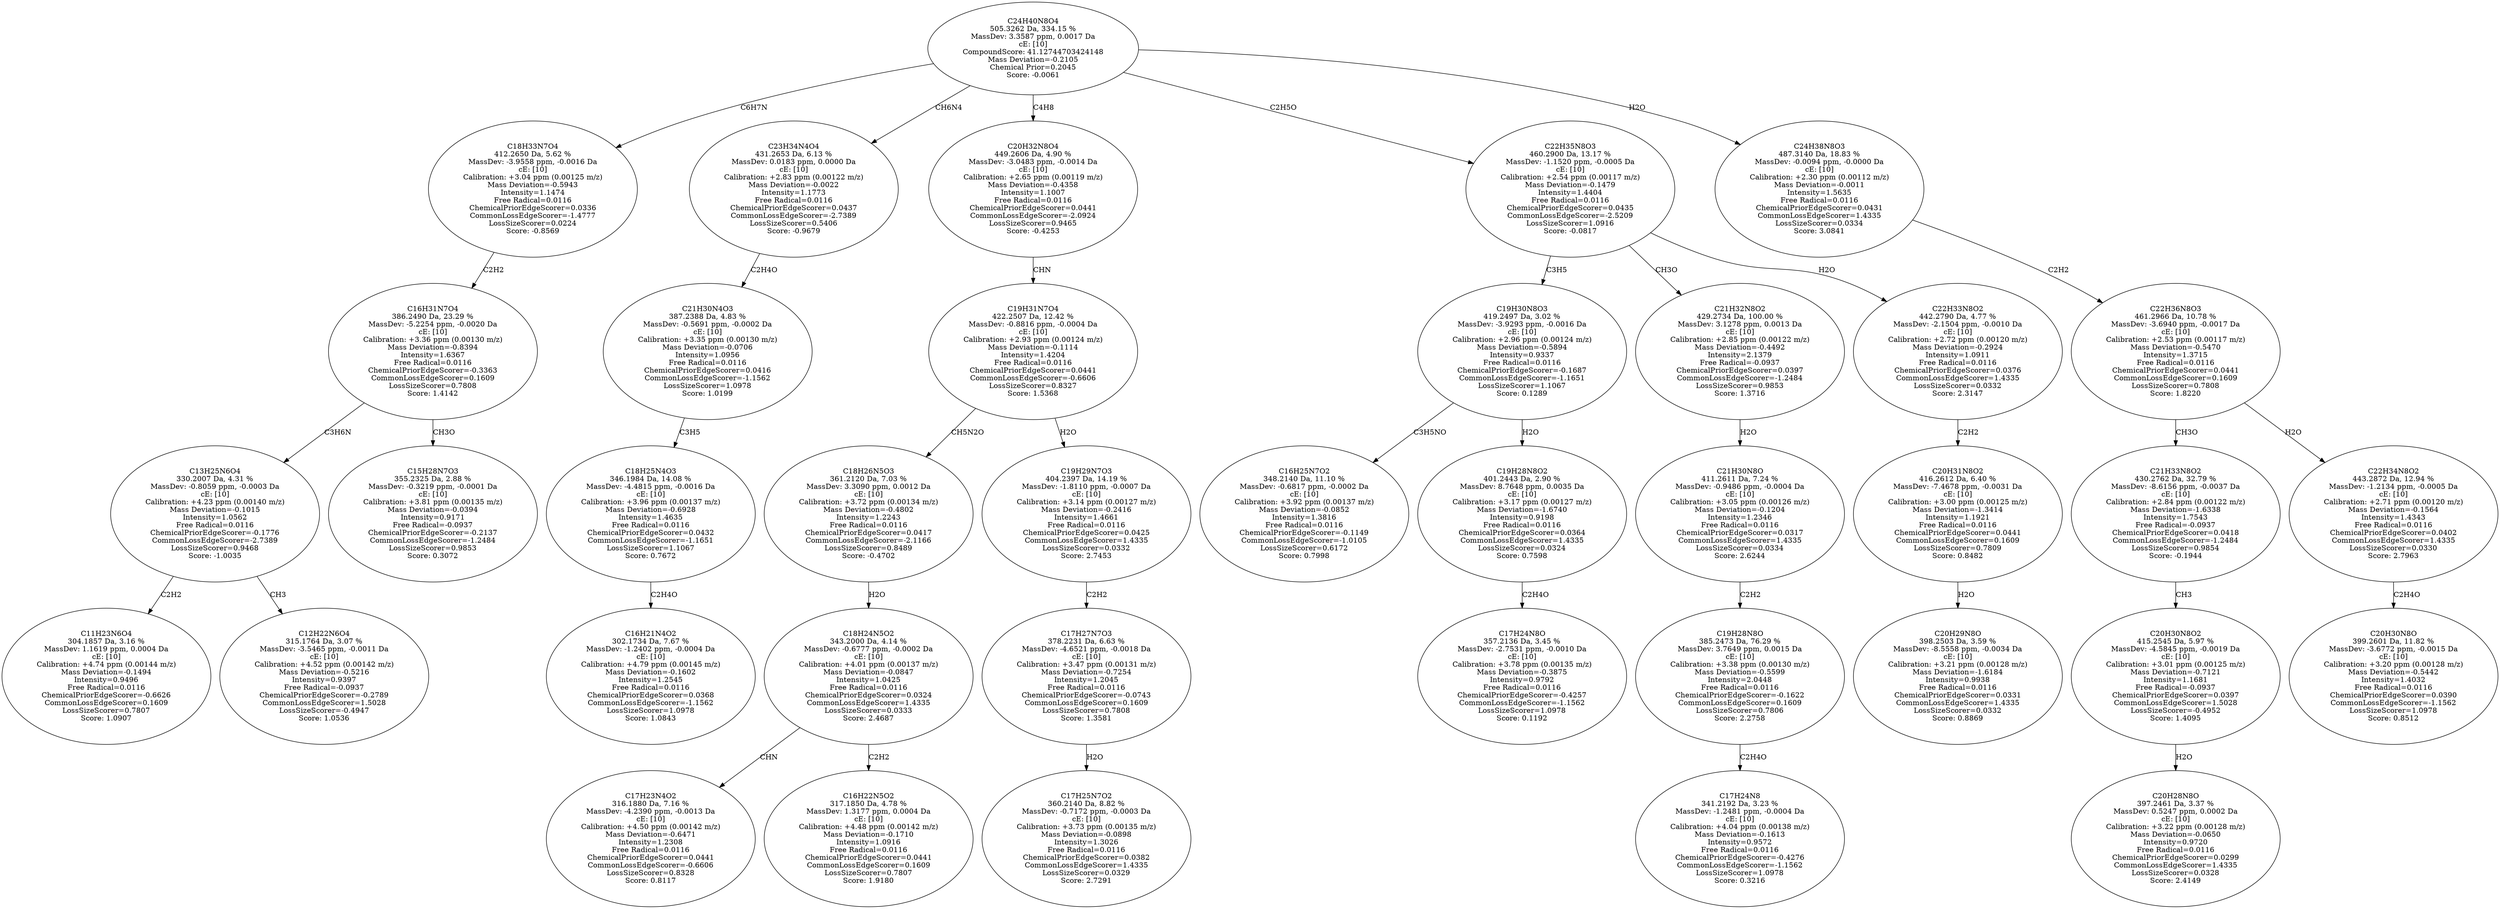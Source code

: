 strict digraph {
v1 [label="C11H23N6O4\n304.1857 Da, 3.16 %\nMassDev: 1.1619 ppm, 0.0004 Da\ncE: [10]\nCalibration: +4.74 ppm (0.00144 m/z)\nMass Deviation=-0.1494\nIntensity=0.9496\nFree Radical=0.0116\nChemicalPriorEdgeScorer=-0.6626\nCommonLossEdgeScorer=0.1609\nLossSizeScorer=0.7807\nScore: 1.0907"];
v2 [label="C12H22N6O4\n315.1764 Da, 3.07 %\nMassDev: -3.5465 ppm, -0.0011 Da\ncE: [10]\nCalibration: +4.52 ppm (0.00142 m/z)\nMass Deviation=-0.5216\nIntensity=0.9397\nFree Radical=-0.0937\nChemicalPriorEdgeScorer=-0.2789\nCommonLossEdgeScorer=1.5028\nLossSizeScorer=-0.4947\nScore: 1.0536"];
v3 [label="C13H25N6O4\n330.2007 Da, 4.31 %\nMassDev: -0.8059 ppm, -0.0003 Da\ncE: [10]\nCalibration: +4.23 ppm (0.00140 m/z)\nMass Deviation=-0.1015\nIntensity=1.0562\nFree Radical=0.0116\nChemicalPriorEdgeScorer=-0.1776\nCommonLossEdgeScorer=-2.7389\nLossSizeScorer=0.9468\nScore: -1.0035"];
v4 [label="C15H28N7O3\n355.2325 Da, 2.88 %\nMassDev: -0.3219 ppm, -0.0001 Da\ncE: [10]\nCalibration: +3.81 ppm (0.00135 m/z)\nMass Deviation=-0.0394\nIntensity=0.9171\nFree Radical=-0.0937\nChemicalPriorEdgeScorer=-0.2137\nCommonLossEdgeScorer=-1.2484\nLossSizeScorer=0.9853\nScore: 0.3072"];
v5 [label="C16H31N7O4\n386.2490 Da, 23.29 %\nMassDev: -5.2254 ppm, -0.0020 Da\ncE: [10]\nCalibration: +3.36 ppm (0.00130 m/z)\nMass Deviation=-0.8394\nIntensity=1.6367\nFree Radical=0.0116\nChemicalPriorEdgeScorer=-0.3363\nCommonLossEdgeScorer=0.1609\nLossSizeScorer=0.7808\nScore: 1.4142"];
v6 [label="C18H33N7O4\n412.2650 Da, 5.62 %\nMassDev: -3.9558 ppm, -0.0016 Da\ncE: [10]\nCalibration: +3.04 ppm (0.00125 m/z)\nMass Deviation=-0.5943\nIntensity=1.1474\nFree Radical=0.0116\nChemicalPriorEdgeScorer=0.0336\nCommonLossEdgeScorer=-1.4777\nLossSizeScorer=0.0224\nScore: -0.8569"];
v7 [label="C16H21N4O2\n302.1734 Da, 7.67 %\nMassDev: -1.2402 ppm, -0.0004 Da\ncE: [10]\nCalibration: +4.79 ppm (0.00145 m/z)\nMass Deviation=-0.1602\nIntensity=1.2545\nFree Radical=0.0116\nChemicalPriorEdgeScorer=0.0368\nCommonLossEdgeScorer=-1.1562\nLossSizeScorer=1.0978\nScore: 1.0843"];
v8 [label="C18H25N4O3\n346.1984 Da, 14.08 %\nMassDev: -4.4815 ppm, -0.0016 Da\ncE: [10]\nCalibration: +3.96 ppm (0.00137 m/z)\nMass Deviation=-0.6928\nIntensity=1.4635\nFree Radical=0.0116\nChemicalPriorEdgeScorer=0.0432\nCommonLossEdgeScorer=-1.1651\nLossSizeScorer=1.1067\nScore: 0.7672"];
v9 [label="C21H30N4O3\n387.2388 Da, 4.83 %\nMassDev: -0.5691 ppm, -0.0002 Da\ncE: [10]\nCalibration: +3.35 ppm (0.00130 m/z)\nMass Deviation=-0.0706\nIntensity=1.0956\nFree Radical=0.0116\nChemicalPriorEdgeScorer=0.0416\nCommonLossEdgeScorer=-1.1562\nLossSizeScorer=1.0978\nScore: 1.0199"];
v10 [label="C23H34N4O4\n431.2653 Da, 6.13 %\nMassDev: 0.0183 ppm, 0.0000 Da\ncE: [10]\nCalibration: +2.83 ppm (0.00122 m/z)\nMass Deviation=-0.0022\nIntensity=1.1773\nFree Radical=0.0116\nChemicalPriorEdgeScorer=0.0437\nCommonLossEdgeScorer=-2.7389\nLossSizeScorer=0.5406\nScore: -0.9679"];
v11 [label="C17H23N4O2\n316.1880 Da, 7.16 %\nMassDev: -4.2390 ppm, -0.0013 Da\ncE: [10]\nCalibration: +4.50 ppm (0.00142 m/z)\nMass Deviation=-0.6471\nIntensity=1.2308\nFree Radical=0.0116\nChemicalPriorEdgeScorer=0.0441\nCommonLossEdgeScorer=-0.6606\nLossSizeScorer=0.8328\nScore: 0.8117"];
v12 [label="C16H22N5O2\n317.1850 Da, 4.78 %\nMassDev: 1.3177 ppm, 0.0004 Da\ncE: [10]\nCalibration: +4.48 ppm (0.00142 m/z)\nMass Deviation=-0.1710\nIntensity=1.0916\nFree Radical=0.0116\nChemicalPriorEdgeScorer=0.0441\nCommonLossEdgeScorer=0.1609\nLossSizeScorer=0.7807\nScore: 1.9180"];
v13 [label="C18H24N5O2\n343.2000 Da, 4.14 %\nMassDev: -0.6777 ppm, -0.0002 Da\ncE: [10]\nCalibration: +4.01 ppm (0.00137 m/z)\nMass Deviation=-0.0847\nIntensity=1.0425\nFree Radical=0.0116\nChemicalPriorEdgeScorer=0.0324\nCommonLossEdgeScorer=1.4335\nLossSizeScorer=0.0333\nScore: 2.4687"];
v14 [label="C18H26N5O3\n361.2120 Da, 7.03 %\nMassDev: 3.3090 ppm, 0.0012 Da\ncE: [10]\nCalibration: +3.72 ppm (0.00134 m/z)\nMass Deviation=-0.4802\nIntensity=1.2243\nFree Radical=0.0116\nChemicalPriorEdgeScorer=0.0417\nCommonLossEdgeScorer=-2.1166\nLossSizeScorer=0.8489\nScore: -0.4702"];
v15 [label="C17H25N7O2\n360.2140 Da, 8.82 %\nMassDev: -0.7172 ppm, -0.0003 Da\ncE: [10]\nCalibration: +3.73 ppm (0.00135 m/z)\nMass Deviation=-0.0898\nIntensity=1.3026\nFree Radical=0.0116\nChemicalPriorEdgeScorer=0.0382\nCommonLossEdgeScorer=1.4335\nLossSizeScorer=0.0329\nScore: 2.7291"];
v16 [label="C17H27N7O3\n378.2231 Da, 6.63 %\nMassDev: -4.6521 ppm, -0.0018 Da\ncE: [10]\nCalibration: +3.47 ppm (0.00131 m/z)\nMass Deviation=-0.7254\nIntensity=1.2045\nFree Radical=0.0116\nChemicalPriorEdgeScorer=-0.0743\nCommonLossEdgeScorer=0.1609\nLossSizeScorer=0.7808\nScore: 1.3581"];
v17 [label="C19H29N7O3\n404.2397 Da, 14.19 %\nMassDev: -1.8110 ppm, -0.0007 Da\ncE: [10]\nCalibration: +3.14 ppm (0.00127 m/z)\nMass Deviation=-0.2416\nIntensity=1.4661\nFree Radical=0.0116\nChemicalPriorEdgeScorer=0.0425\nCommonLossEdgeScorer=1.4335\nLossSizeScorer=0.0332\nScore: 2.7453"];
v18 [label="C19H31N7O4\n422.2507 Da, 12.42 %\nMassDev: -0.8816 ppm, -0.0004 Da\ncE: [10]\nCalibration: +2.93 ppm (0.00124 m/z)\nMass Deviation=-0.1114\nIntensity=1.4204\nFree Radical=0.0116\nChemicalPriorEdgeScorer=0.0441\nCommonLossEdgeScorer=-0.6606\nLossSizeScorer=0.8327\nScore: 1.5368"];
v19 [label="C20H32N8O4\n449.2606 Da, 4.90 %\nMassDev: -3.0483 ppm, -0.0014 Da\ncE: [10]\nCalibration: +2.65 ppm (0.00119 m/z)\nMass Deviation=-0.4358\nIntensity=1.1007\nFree Radical=0.0116\nChemicalPriorEdgeScorer=0.0441\nCommonLossEdgeScorer=-2.0924\nLossSizeScorer=0.9465\nScore: -0.4253"];
v20 [label="C16H25N7O2\n348.2140 Da, 11.10 %\nMassDev: -0.6817 ppm, -0.0002 Da\ncE: [10]\nCalibration: +3.92 ppm (0.00137 m/z)\nMass Deviation=-0.0852\nIntensity=1.3816\nFree Radical=0.0116\nChemicalPriorEdgeScorer=-0.1149\nCommonLossEdgeScorer=-1.0105\nLossSizeScorer=0.6172\nScore: 0.7998"];
v21 [label="C17H24N8O\n357.2136 Da, 3.45 %\nMassDev: -2.7531 ppm, -0.0010 Da\ncE: [10]\nCalibration: +3.78 ppm (0.00135 m/z)\nMass Deviation=-0.3875\nIntensity=0.9792\nFree Radical=0.0116\nChemicalPriorEdgeScorer=-0.4257\nCommonLossEdgeScorer=-1.1562\nLossSizeScorer=1.0978\nScore: 0.1192"];
v22 [label="C19H28N8O2\n401.2443 Da, 2.90 %\nMassDev: 8.7648 ppm, 0.0035 Da\ncE: [10]\nCalibration: +3.17 ppm (0.00127 m/z)\nMass Deviation=-1.6740\nIntensity=0.9198\nFree Radical=0.0116\nChemicalPriorEdgeScorer=0.0364\nCommonLossEdgeScorer=1.4335\nLossSizeScorer=0.0324\nScore: 0.7598"];
v23 [label="C19H30N8O3\n419.2497 Da, 3.02 %\nMassDev: -3.9293 ppm, -0.0016 Da\ncE: [10]\nCalibration: +2.96 ppm (0.00124 m/z)\nMass Deviation=-0.5894\nIntensity=0.9337\nFree Radical=0.0116\nChemicalPriorEdgeScorer=-0.1687\nCommonLossEdgeScorer=-1.1651\nLossSizeScorer=1.1067\nScore: 0.1289"];
v24 [label="C17H24N8\n341.2192 Da, 3.23 %\nMassDev: -1.2481 ppm, -0.0004 Da\ncE: [10]\nCalibration: +4.04 ppm (0.00138 m/z)\nMass Deviation=-0.1613\nIntensity=0.9572\nFree Radical=0.0116\nChemicalPriorEdgeScorer=-0.4276\nCommonLossEdgeScorer=-1.1562\nLossSizeScorer=1.0978\nScore: 0.3216"];
v25 [label="C19H28N8O\n385.2473 Da, 76.29 %\nMassDev: 3.7649 ppm, 0.0015 Da\ncE: [10]\nCalibration: +3.38 ppm (0.00130 m/z)\nMass Deviation=-0.5599\nIntensity=2.0448\nFree Radical=0.0116\nChemicalPriorEdgeScorer=-0.1622\nCommonLossEdgeScorer=0.1609\nLossSizeScorer=0.7806\nScore: 2.2758"];
v26 [label="C21H30N8O\n411.2611 Da, 7.24 %\nMassDev: -0.9486 ppm, -0.0004 Da\ncE: [10]\nCalibration: +3.05 ppm (0.00126 m/z)\nMass Deviation=-0.1204\nIntensity=1.2346\nFree Radical=0.0116\nChemicalPriorEdgeScorer=0.0317\nCommonLossEdgeScorer=1.4335\nLossSizeScorer=0.0334\nScore: 2.6244"];
v27 [label="C21H32N8O2\n429.2734 Da, 100.00 %\nMassDev: 3.1278 ppm, 0.0013 Da\ncE: [10]\nCalibration: +2.85 ppm (0.00122 m/z)\nMass Deviation=-0.4492\nIntensity=2.1379\nFree Radical=-0.0937\nChemicalPriorEdgeScorer=0.0397\nCommonLossEdgeScorer=-1.2484\nLossSizeScorer=0.9853\nScore: 1.3716"];
v28 [label="C20H29N8O\n398.2503 Da, 3.59 %\nMassDev: -8.5558 ppm, -0.0034 Da\ncE: [10]\nCalibration: +3.21 ppm (0.00128 m/z)\nMass Deviation=-1.6184\nIntensity=0.9938\nFree Radical=0.0116\nChemicalPriorEdgeScorer=0.0331\nCommonLossEdgeScorer=1.4335\nLossSizeScorer=0.0332\nScore: 0.8869"];
v29 [label="C20H31N8O2\n416.2612 Da, 6.40 %\nMassDev: -7.4678 ppm, -0.0031 Da\ncE: [10]\nCalibration: +3.00 ppm (0.00125 m/z)\nMass Deviation=-1.3414\nIntensity=1.1921\nFree Radical=0.0116\nChemicalPriorEdgeScorer=0.0441\nCommonLossEdgeScorer=0.1609\nLossSizeScorer=0.7809\nScore: 0.8482"];
v30 [label="C22H33N8O2\n442.2790 Da, 4.77 %\nMassDev: -2.1504 ppm, -0.0010 Da\ncE: [10]\nCalibration: +2.72 ppm (0.00120 m/z)\nMass Deviation=-0.2924\nIntensity=1.0911\nFree Radical=0.0116\nChemicalPriorEdgeScorer=0.0376\nCommonLossEdgeScorer=1.4335\nLossSizeScorer=0.0332\nScore: 2.3147"];
v31 [label="C22H35N8O3\n460.2900 Da, 13.17 %\nMassDev: -1.1520 ppm, -0.0005 Da\ncE: [10]\nCalibration: +2.54 ppm (0.00117 m/z)\nMass Deviation=-0.1479\nIntensity=1.4404\nFree Radical=0.0116\nChemicalPriorEdgeScorer=0.0435\nCommonLossEdgeScorer=-2.5209\nLossSizeScorer=1.0916\nScore: -0.0817"];
v32 [label="C20H28N8O\n397.2461 Da, 3.37 %\nMassDev: 0.5247 ppm, 0.0002 Da\ncE: [10]\nCalibration: +3.22 ppm (0.00128 m/z)\nMass Deviation=-0.0650\nIntensity=0.9720\nFree Radical=0.0116\nChemicalPriorEdgeScorer=0.0299\nCommonLossEdgeScorer=1.4335\nLossSizeScorer=0.0328\nScore: 2.4149"];
v33 [label="C20H30N8O2\n415.2545 Da, 5.97 %\nMassDev: -4.5845 ppm, -0.0019 Da\ncE: [10]\nCalibration: +3.01 ppm (0.00125 m/z)\nMass Deviation=-0.7121\nIntensity=1.1681\nFree Radical=-0.0937\nChemicalPriorEdgeScorer=0.0397\nCommonLossEdgeScorer=1.5028\nLossSizeScorer=-0.4952\nScore: 1.4095"];
v34 [label="C21H33N8O2\n430.2762 Da, 32.79 %\nMassDev: -8.6156 ppm, -0.0037 Da\ncE: [10]\nCalibration: +2.84 ppm (0.00122 m/z)\nMass Deviation=-1.6338\nIntensity=1.7543\nFree Radical=-0.0937\nChemicalPriorEdgeScorer=0.0418\nCommonLossEdgeScorer=-1.2484\nLossSizeScorer=0.9854\nScore: -0.1944"];
v35 [label="C20H30N8O\n399.2601 Da, 11.82 %\nMassDev: -3.6772 ppm, -0.0015 Da\ncE: [10]\nCalibration: +3.20 ppm (0.00128 m/z)\nMass Deviation=-0.5442\nIntensity=1.4032\nFree Radical=0.0116\nChemicalPriorEdgeScorer=0.0390\nCommonLossEdgeScorer=-1.1562\nLossSizeScorer=1.0978\nScore: 0.8512"];
v36 [label="C22H34N8O2\n443.2872 Da, 12.94 %\nMassDev: -1.2134 ppm, -0.0005 Da\ncE: [10]\nCalibration: +2.71 ppm (0.00120 m/z)\nMass Deviation=-0.1564\nIntensity=1.4343\nFree Radical=0.0116\nChemicalPriorEdgeScorer=0.0402\nCommonLossEdgeScorer=1.4335\nLossSizeScorer=0.0330\nScore: 2.7963"];
v37 [label="C22H36N8O3\n461.2966 Da, 10.78 %\nMassDev: -3.6940 ppm, -0.0017 Da\ncE: [10]\nCalibration: +2.53 ppm (0.00117 m/z)\nMass Deviation=-0.5470\nIntensity=1.3715\nFree Radical=0.0116\nChemicalPriorEdgeScorer=0.0441\nCommonLossEdgeScorer=0.1609\nLossSizeScorer=0.7808\nScore: 1.8220"];
v38 [label="C24H38N8O3\n487.3140 Da, 18.83 %\nMassDev: -0.0094 ppm, -0.0000 Da\ncE: [10]\nCalibration: +2.30 ppm (0.00112 m/z)\nMass Deviation=-0.0011\nIntensity=1.5635\nFree Radical=0.0116\nChemicalPriorEdgeScorer=0.0431\nCommonLossEdgeScorer=1.4335\nLossSizeScorer=0.0334\nScore: 3.0841"];
v39 [label="C24H40N8O4\n505.3262 Da, 334.15 %\nMassDev: 3.3587 ppm, 0.0017 Da\ncE: [10]\nCompoundScore: 41.12744703424148\nMass Deviation=-0.2105\nChemical Prior=0.2045\nScore: -0.0061"];
v3 -> v1 [label="C2H2"];
v3 -> v2 [label="CH3"];
v5 -> v3 [label="C3H6N"];
v5 -> v4 [label="CH3O"];
v6 -> v5 [label="C2H2"];
v39 -> v6 [label="C6H7N"];
v8 -> v7 [label="C2H4O"];
v9 -> v8 [label="C3H5"];
v10 -> v9 [label="C2H4O"];
v39 -> v10 [label="CH6N4"];
v13 -> v11 [label="CHN"];
v13 -> v12 [label="C2H2"];
v14 -> v13 [label="H2O"];
v18 -> v14 [label="CH5N2O"];
v16 -> v15 [label="H2O"];
v17 -> v16 [label="C2H2"];
v18 -> v17 [label="H2O"];
v19 -> v18 [label="CHN"];
v39 -> v19 [label="C4H8"];
v23 -> v20 [label="C3H5NO"];
v22 -> v21 [label="C2H4O"];
v23 -> v22 [label="H2O"];
v31 -> v23 [label="C3H5"];
v25 -> v24 [label="C2H4O"];
v26 -> v25 [label="C2H2"];
v27 -> v26 [label="H2O"];
v31 -> v27 [label="CH3O"];
v29 -> v28 [label="H2O"];
v30 -> v29 [label="C2H2"];
v31 -> v30 [label="H2O"];
v39 -> v31 [label="C2H5O"];
v33 -> v32 [label="H2O"];
v34 -> v33 [label="CH3"];
v37 -> v34 [label="CH3O"];
v36 -> v35 [label="C2H4O"];
v37 -> v36 [label="H2O"];
v38 -> v37 [label="C2H2"];
v39 -> v38 [label="H2O"];
}